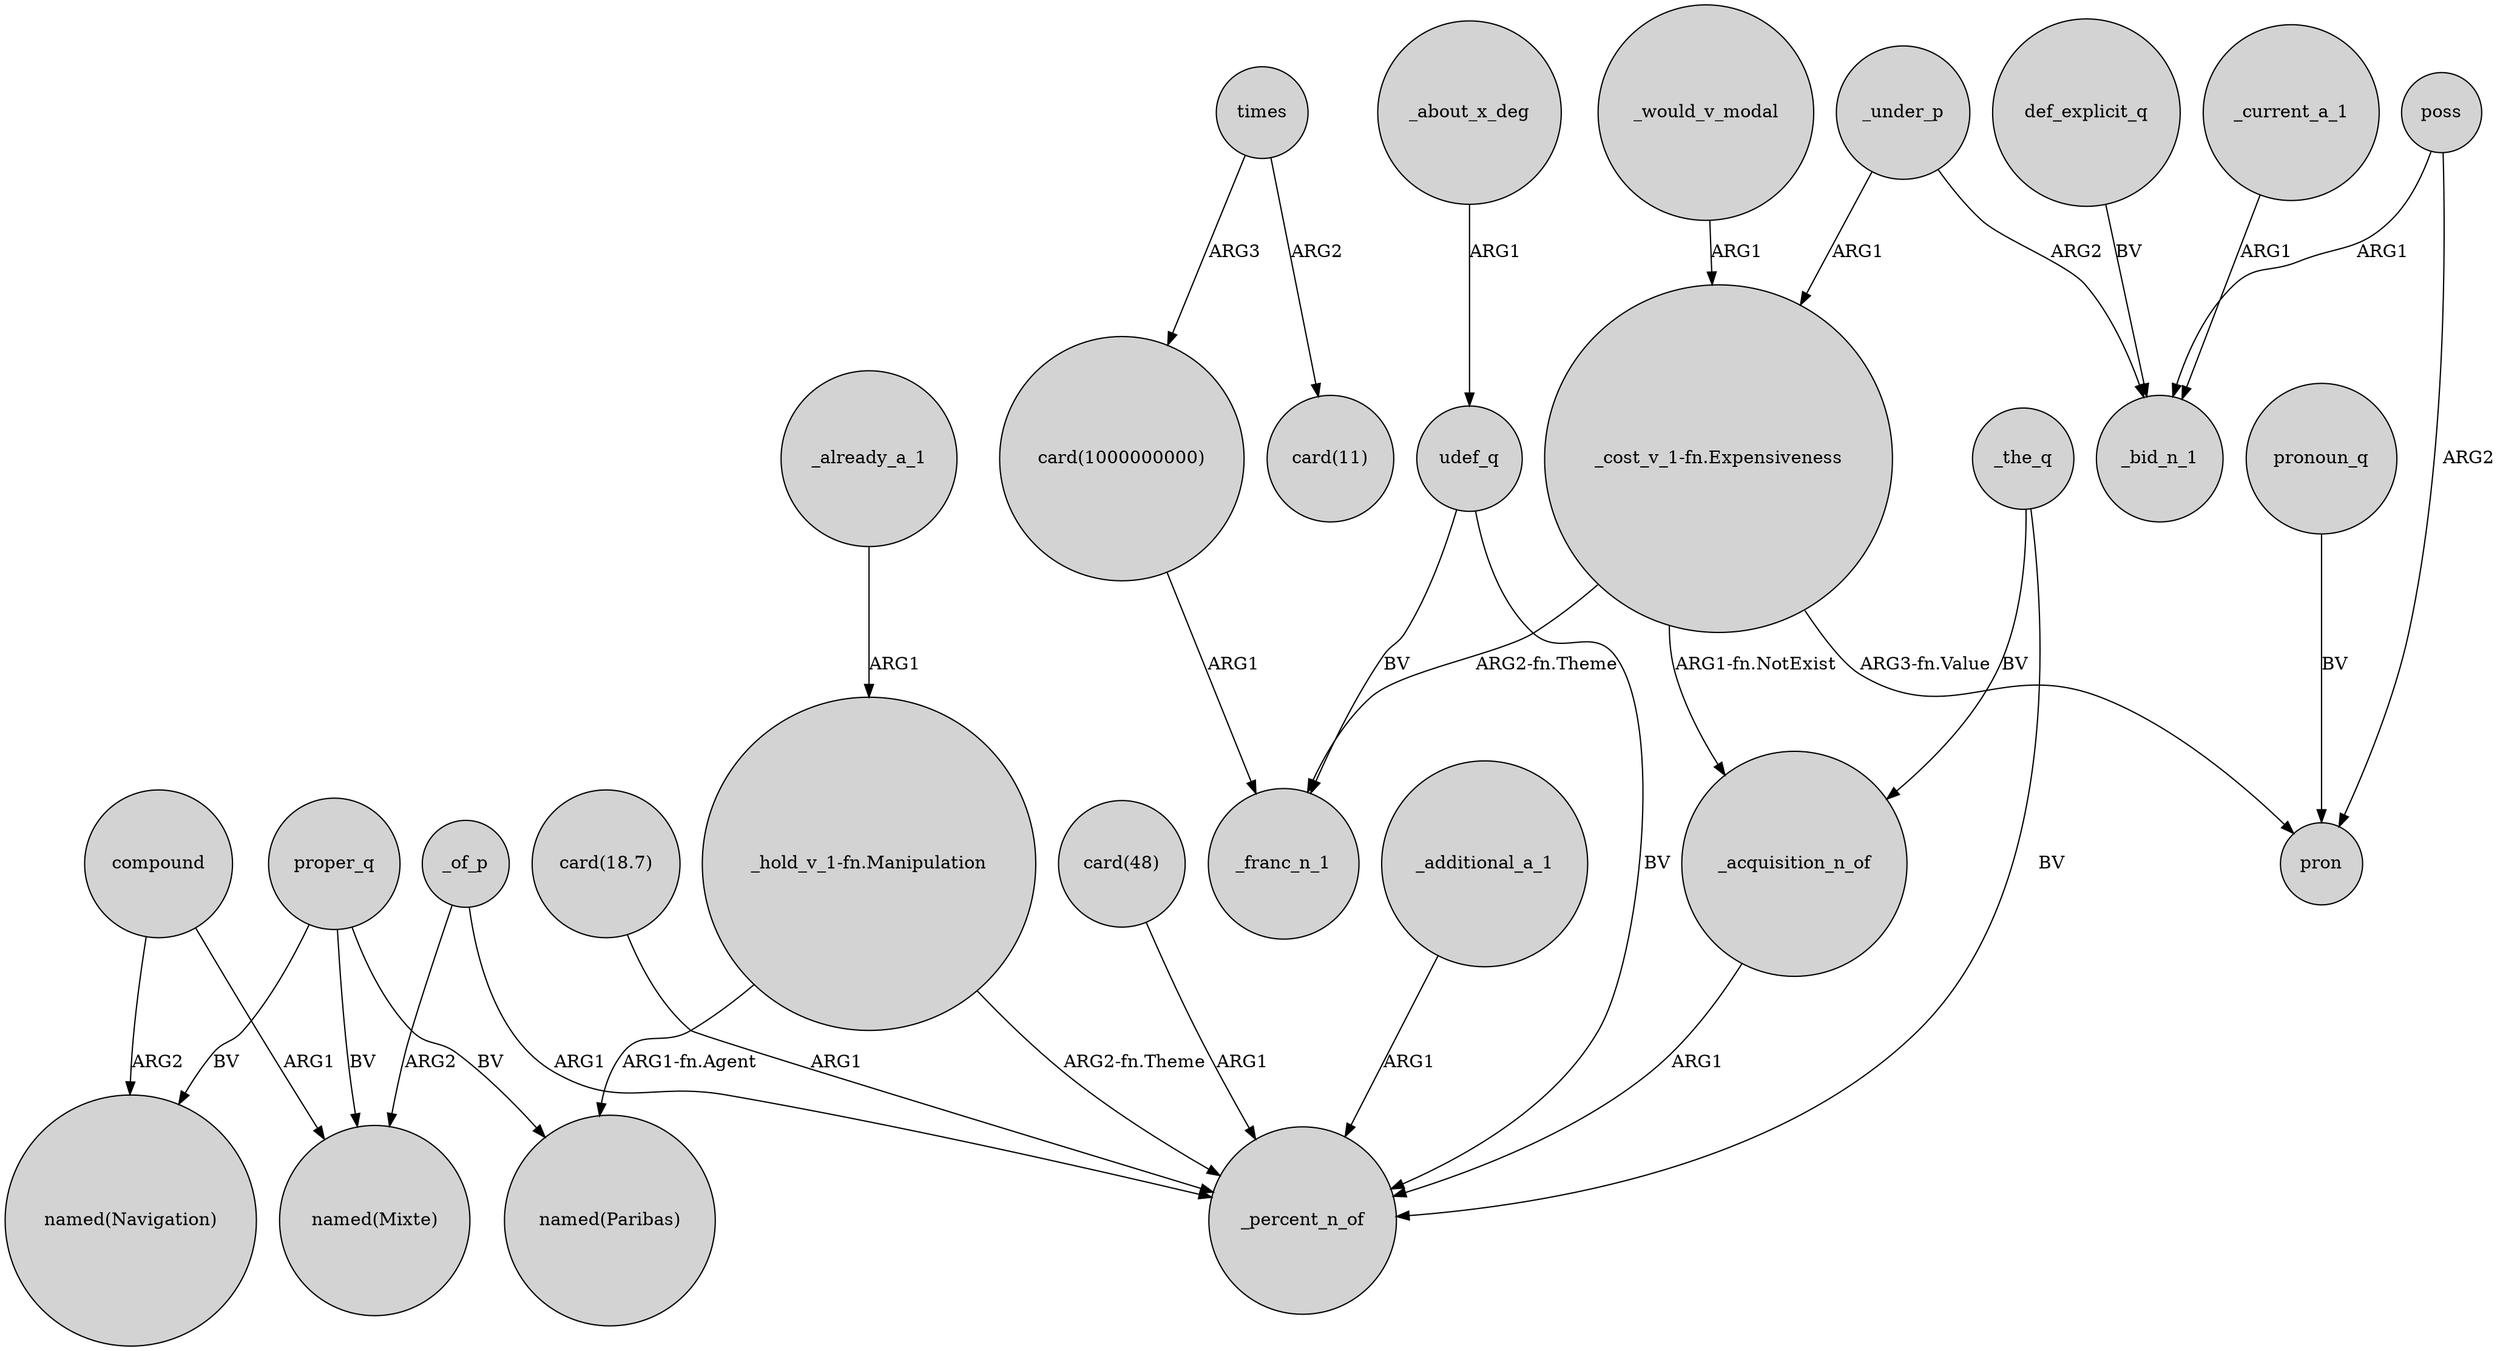 digraph {
	node [shape=circle style=filled]
	"_cost_v_1-fn.Expensiveness" -> _acquisition_n_of [label="ARG1-fn.NotExist"]
	poss -> pron [label=ARG2]
	_under_p -> _bid_n_1 [label=ARG2]
	def_explicit_q -> _bid_n_1 [label=BV]
	_already_a_1 -> "_hold_v_1-fn.Manipulation" [label=ARG1]
	compound -> "named(Mixte)" [label=ARG1]
	_acquisition_n_of -> _percent_n_of [label=ARG1]
	_current_a_1 -> _bid_n_1 [label=ARG1]
	"_hold_v_1-fn.Manipulation" -> _percent_n_of [label="ARG2-fn.Theme"]
	_about_x_deg -> udef_q [label=ARG1]
	_the_q -> _percent_n_of [label=BV]
	proper_q -> "named(Mixte)" [label=BV]
	times -> "card(1000000000)" [label=ARG3]
	_of_p -> _percent_n_of [label=ARG1]
	"card(1000000000)" -> _franc_n_1 [label=ARG1]
	_would_v_modal -> "_cost_v_1-fn.Expensiveness" [label=ARG1]
	pronoun_q -> pron [label=BV]
	"card(18.7)" -> _percent_n_of [label=ARG1]
	_under_p -> "_cost_v_1-fn.Expensiveness" [label=ARG1]
	"card(48)" -> _percent_n_of [label=ARG1]
	poss -> _bid_n_1 [label=ARG1]
	"_hold_v_1-fn.Manipulation" -> "named(Paribas)" [label="ARG1-fn.Agent"]
	"_cost_v_1-fn.Expensiveness" -> pron [label="ARG3-fn.Value"]
	_the_q -> _acquisition_n_of [label=BV]
	compound -> "named(Navigation)" [label=ARG2]
	proper_q -> "named(Navigation)" [label=BV]
	_additional_a_1 -> _percent_n_of [label=ARG1]
	udef_q -> _percent_n_of [label=BV]
	_of_p -> "named(Mixte)" [label=ARG2]
	"_cost_v_1-fn.Expensiveness" -> _franc_n_1 [label="ARG2-fn.Theme"]
	udef_q -> _franc_n_1 [label=BV]
	times -> "card(11)" [label=ARG2]
	proper_q -> "named(Paribas)" [label=BV]
}
